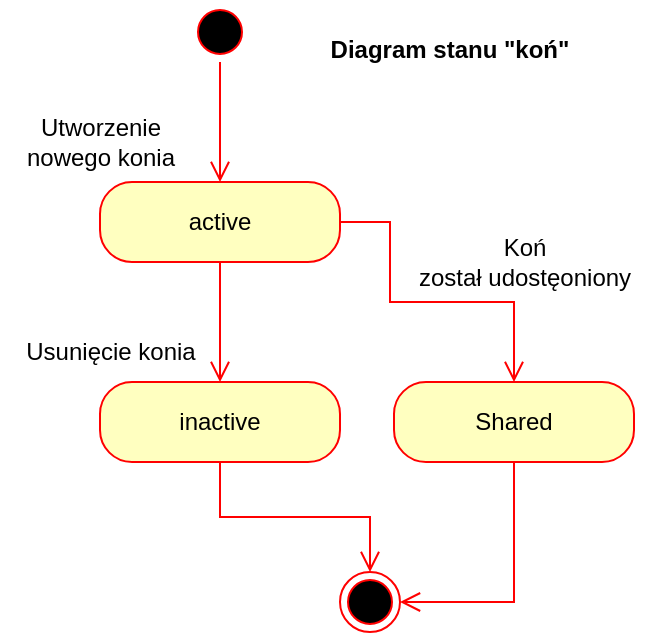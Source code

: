 <mxfile version="20.8.10" type="device"><diagram name="Strona-1" id="zi7bmTaaW3XBxEnMtZa5"><mxGraphModel dx="521" dy="613" grid="1" gridSize="10" guides="1" tooltips="1" connect="1" arrows="1" fold="1" page="1" pageScale="1" pageWidth="827" pageHeight="1169" math="0" shadow="0"><root><mxCell id="0"/><mxCell id="1" parent="0"/><mxCell id="teczX9kOUGy6p6UzL2As-1" value="" style="ellipse;html=1;shape=startState;fillColor=#000000;strokeColor=#ff0000;" vertex="1" parent="1"><mxGeometry x="180" y="100" width="30" height="30" as="geometry"/></mxCell><mxCell id="teczX9kOUGy6p6UzL2As-2" value="" style="edgeStyle=orthogonalEdgeStyle;html=1;verticalAlign=bottom;endArrow=open;endSize=8;strokeColor=#ff0000;rounded=0;" edge="1" source="teczX9kOUGy6p6UzL2As-1" parent="1"><mxGeometry relative="1" as="geometry"><mxPoint x="195" y="190" as="targetPoint"/></mxGeometry></mxCell><mxCell id="teczX9kOUGy6p6UzL2As-3" value="active" style="rounded=1;whiteSpace=wrap;html=1;arcSize=40;fontColor=#000000;fillColor=#ffffc0;strokeColor=#ff0000;" vertex="1" parent="1"><mxGeometry x="135" y="190" width="120" height="40" as="geometry"/></mxCell><mxCell id="teczX9kOUGy6p6UzL2As-4" value="" style="edgeStyle=orthogonalEdgeStyle;html=1;verticalAlign=bottom;endArrow=open;endSize=8;strokeColor=#ff0000;rounded=0;" edge="1" source="teczX9kOUGy6p6UzL2As-3" parent="1"><mxGeometry relative="1" as="geometry"><mxPoint x="195" y="290" as="targetPoint"/></mxGeometry></mxCell><mxCell id="teczX9kOUGy6p6UzL2As-5" value="Diagram stanu &quot;koń&quot;" style="text;align=center;fontStyle=1;verticalAlign=middle;spacingLeft=3;spacingRight=3;strokeColor=none;rotatable=0;points=[[0,0.5],[1,0.5]];portConstraint=eastwest;" vertex="1" parent="1"><mxGeometry x="270" y="110" width="80" height="26" as="geometry"/></mxCell><mxCell id="teczX9kOUGy6p6UzL2As-6" value="inactive" style="rounded=1;whiteSpace=wrap;html=1;arcSize=40;fontColor=#000000;fillColor=#ffffc0;strokeColor=#ff0000;" vertex="1" parent="1"><mxGeometry x="135" y="290" width="120" height="40" as="geometry"/></mxCell><mxCell id="teczX9kOUGy6p6UzL2As-7" value="" style="edgeStyle=orthogonalEdgeStyle;html=1;verticalAlign=bottom;endArrow=open;endSize=8;strokeColor=#ff0000;rounded=0;exitX=0.5;exitY=1;exitDx=0;exitDy=0;" edge="1" source="teczX9kOUGy6p6UzL2As-6" parent="1" target="teczX9kOUGy6p6UzL2As-10"><mxGeometry relative="1" as="geometry"><mxPoint x="270" y="400" as="targetPoint"/></mxGeometry></mxCell><mxCell id="teczX9kOUGy6p6UzL2As-10" value="" style="ellipse;html=1;shape=endState;fillColor=#000000;strokeColor=#ff0000;" vertex="1" parent="1"><mxGeometry x="255" y="385" width="30" height="30" as="geometry"/></mxCell><mxCell id="teczX9kOUGy6p6UzL2As-11" value="Shared" style="rounded=1;whiteSpace=wrap;html=1;arcSize=40;fontColor=#000000;fillColor=#ffffc0;strokeColor=#ff0000;" vertex="1" parent="1"><mxGeometry x="282" y="290" width="120" height="40" as="geometry"/></mxCell><mxCell id="teczX9kOUGy6p6UzL2As-12" value="" style="edgeStyle=orthogonalEdgeStyle;html=1;verticalAlign=bottom;endArrow=open;endSize=8;strokeColor=#ff0000;rounded=0;entryX=1;entryY=0.5;entryDx=0;entryDy=0;exitX=0.5;exitY=1;exitDx=0;exitDy=0;" edge="1" parent="1" source="teczX9kOUGy6p6UzL2As-11" target="teczX9kOUGy6p6UzL2As-10"><mxGeometry relative="1" as="geometry"><mxPoint x="430" y="400" as="targetPoint"/><Array as="points"><mxPoint x="342" y="400"/></Array></mxGeometry></mxCell><mxCell id="teczX9kOUGy6p6UzL2As-14" value="" style="edgeStyle=orthogonalEdgeStyle;html=1;verticalAlign=bottom;endArrow=open;endSize=8;strokeColor=#ff0000;rounded=0;exitX=1;exitY=0.5;exitDx=0;exitDy=0;" edge="1" parent="1" source="teczX9kOUGy6p6UzL2As-3" target="teczX9kOUGy6p6UzL2As-11"><mxGeometry relative="1" as="geometry"><mxPoint x="364" y="300" as="targetPoint"/><mxPoint x="235" y="240" as="sourcePoint"/><Array as="points"><mxPoint x="280" y="210"/><mxPoint x="280" y="250"/><mxPoint x="342" y="250"/></Array></mxGeometry></mxCell><mxCell id="teczX9kOUGy6p6UzL2As-15" value="Utworzenie &lt;br&gt;nowego konia" style="text;html=1;align=center;verticalAlign=middle;resizable=0;points=[];autosize=1;strokeColor=none;fillColor=none;" vertex="1" parent="1"><mxGeometry x="85" y="150" width="100" height="40" as="geometry"/></mxCell><mxCell id="teczX9kOUGy6p6UzL2As-16" value="Usunięcie konia" style="text;html=1;align=center;verticalAlign=middle;resizable=0;points=[];autosize=1;strokeColor=none;fillColor=none;" vertex="1" parent="1"><mxGeometry x="85" y="260" width="110" height="30" as="geometry"/></mxCell><mxCell id="teczX9kOUGy6p6UzL2As-18" value="Koń &lt;br&gt;został udostęoniony" style="text;html=1;align=center;verticalAlign=middle;resizable=0;points=[];autosize=1;strokeColor=none;fillColor=none;" vertex="1" parent="1"><mxGeometry x="282" y="210" width="130" height="40" as="geometry"/></mxCell></root></mxGraphModel></diagram></mxfile>